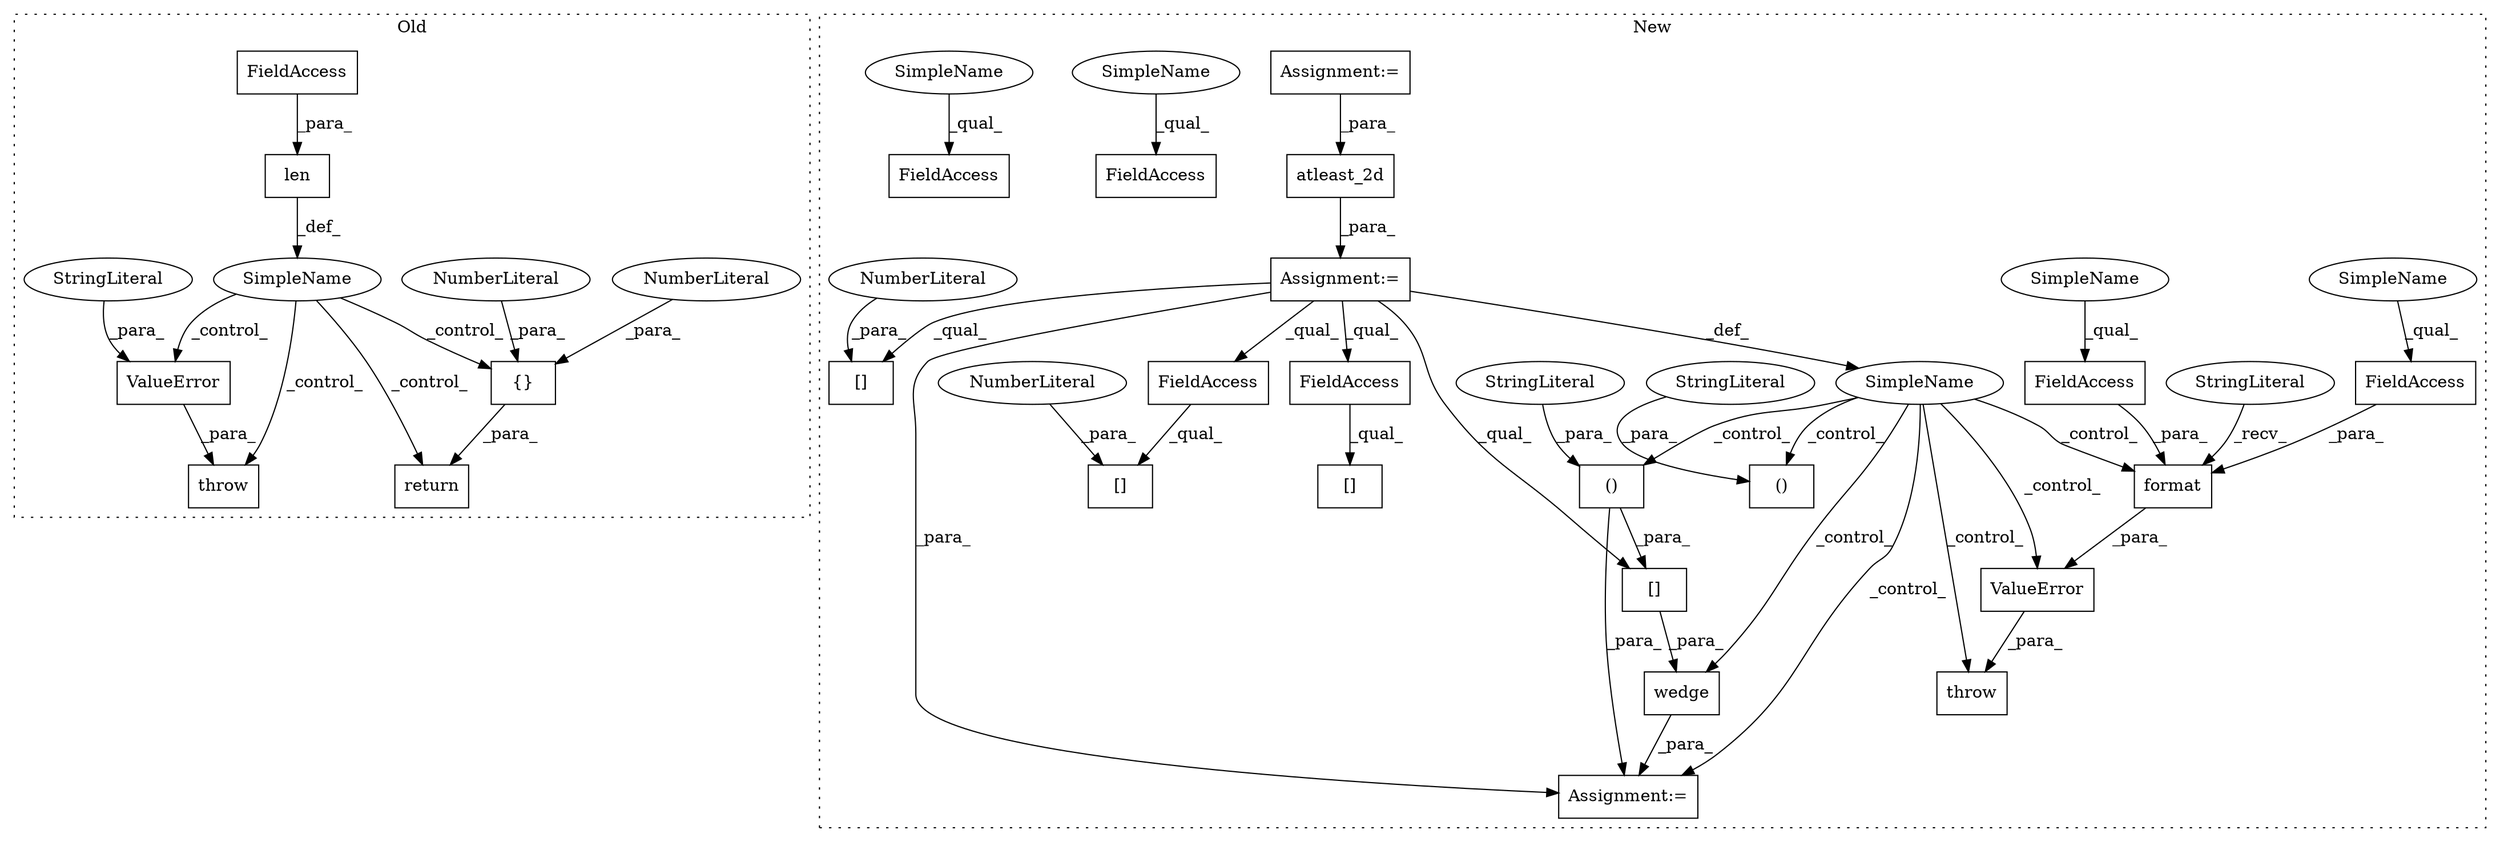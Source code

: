 digraph G {
subgraph cluster0 {
1 [label="return" a="41" s="1854" l="7" shape="box"];
10 [label="len" a="32" s="1513,1518" l="4,1" shape="box"];
11 [label="FieldAccess" a="22" s="1517" l="1" shape="box"];
14 [label="ValueError" a="32" s="2201,2242" l="11,1" shape="box"];
17 [label="{}" a="4" s="1574,1578" l="1,1" shape="box"];
18 [label="NumberLiteral" a="34" s="1577" l="1" shape="ellipse"];
19 [label="NumberLiteral" a="34" s="1575" l="1" shape="ellipse"];
24 [label="SimpleName" a="42" s="" l="" shape="ellipse"];
29 [label="StringLiteral" a="45" s="2212" l="30" shape="ellipse"];
33 [label="throw" a="53" s="2195" l="6" shape="box"];
label = "Old";
style="dotted";
}
subgraph cluster1 {
2 [label="atleast_2d" a="32" s="2555,2567" l="11,1" shape="box"];
3 [label="Assignment:=" a="7" s="2548" l="1" shape="box"];
4 [label="FieldAccess" a="22" s="2603" l="7" shape="box"];
5 [label="Assignment:=" a="7" s="2437" l="1" shape="box"];
6 [label="FieldAccess" a="22" s="2614" l="7" shape="box"];
7 [label="[]" a="2" s="2603,2612" l="8,1" shape="box"];
8 [label="NumberLiteral" a="34" s="2611" l="1" shape="ellipse"];
9 [label="()" a="106" s="3326" l="47" shape="box"];
12 [label="SimpleName" a="42" s="" l="" shape="ellipse"];
13 [label="()" a="106" s="3155" l="30" shape="box"];
15 [label="ValueError" a="32" s="3404,3513" l="11,1" shape="box"];
16 [label="[]" a="2" s="2644,2653" l="8,1" shape="box"];
20 [label="format" a="32" s="3466,3512" l="7,1" shape="box"];
21 [label="FieldAccess" a="22" s="3505" l="7" shape="box"];
22 [label="FieldAccess" a="22" s="3485" l="7" shape="box"];
23 [label="[]" a="2" s="3317,3373" l="9,2" shape="box"];
25 [label="FieldAccess" a="22" s="2625" l="7" shape="box"];
26 [label="FieldAccess" a="22" s="3493" l="7" shape="box"];
27 [label="[]" a="2" s="2614,2623" l="8,1" shape="box"];
28 [label="NumberLiteral" a="34" s="2652" l="1" shape="ellipse"];
30 [label="StringLiteral" a="45" s="3326" l="18" shape="ellipse"];
31 [label="StringLiteral" a="45" s="3415" l="50" shape="ellipse"];
32 [label="StringLiteral" a="45" s="3169" l="16" shape="ellipse"];
34 [label="throw" a="53" s="3398" l="6" shape="box"];
35 [label="wedge" a="32" s="3311,3375" l="6,1" shape="box"];
36 [label="Assignment:=" a="7" s="3305" l="1" shape="box"];
37 [label="SimpleName" a="42" s="2625" l="3" shape="ellipse"];
38 [label="SimpleName" a="42" s="3493" l="3" shape="ellipse"];
39 [label="SimpleName" a="42" s="3505" l="3" shape="ellipse"];
40 [label="SimpleName" a="42" s="3485" l="3" shape="ellipse"];
label = "New";
style="dotted";
}
2 -> 3 [label="_para_"];
3 -> 4 [label="_qual_"];
3 -> 16 [label="_qual_"];
3 -> 36 [label="_para_"];
3 -> 6 [label="_qual_"];
3 -> 12 [label="_def_"];
3 -> 23 [label="_qual_"];
4 -> 7 [label="_qual_"];
5 -> 2 [label="_para_"];
6 -> 27 [label="_qual_"];
8 -> 7 [label="_para_"];
9 -> 36 [label="_para_"];
9 -> 23 [label="_para_"];
10 -> 24 [label="_def_"];
11 -> 10 [label="_para_"];
12 -> 36 [label="_control_"];
12 -> 9 [label="_control_"];
12 -> 35 [label="_control_"];
12 -> 20 [label="_control_"];
12 -> 34 [label="_control_"];
12 -> 13 [label="_control_"];
12 -> 15 [label="_control_"];
14 -> 33 [label="_para_"];
15 -> 34 [label="_para_"];
17 -> 1 [label="_para_"];
18 -> 17 [label="_para_"];
19 -> 17 [label="_para_"];
20 -> 15 [label="_para_"];
21 -> 20 [label="_para_"];
22 -> 20 [label="_para_"];
23 -> 35 [label="_para_"];
24 -> 14 [label="_control_"];
24 -> 17 [label="_control_"];
24 -> 1 [label="_control_"];
24 -> 33 [label="_control_"];
28 -> 16 [label="_para_"];
29 -> 14 [label="_para_"];
30 -> 9 [label="_para_"];
31 -> 20 [label="_recv_"];
32 -> 13 [label="_para_"];
35 -> 36 [label="_para_"];
37 -> 25 [label="_qual_"];
38 -> 26 [label="_qual_"];
39 -> 21 [label="_qual_"];
40 -> 22 [label="_qual_"];
}